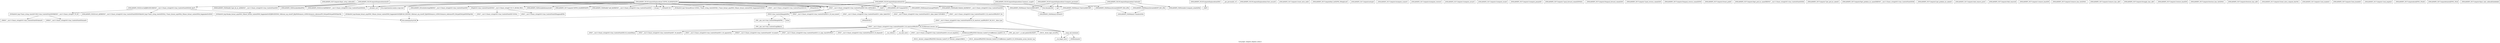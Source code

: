 digraph "Call graph: compute_displace_atom.ll" {
	label="Call graph: compute_displace_atom.ll";

	Node0x5648189d4fd0 [shape=record,label="{_ZN9LAMMPS_NS7Compute19pair_setup_callbackEii}"];
	Node0x564818a120a0 [shape=record,label="{_ZN9LAMMPS_NS19ComputeDisplaceAtomC2EPNS_6LAMMPSEiPPc}"];
	Node0x564818a120a0 -> Node0x5648189a18a0;
	Node0x564818a120a0 -> Node0x5648189a1f00;
	Node0x564818a120a0 -> Node0x564818a34bb0;
	Node0x564818a120a0 -> Node0x5648189a3270;
	Node0x564818a120a0 -> Node0x56481899df90;
	Node0x564818a120a0 -> Node0x5648189b6cc0;
	Node0x564818a120a0 -> Node0x56481899f3e0;
	Node0x564818a120a0 -> Node0x5648189a1650;
	Node0x564818a120a0 -> Node0x5648189a30c0;
	Node0x564818a120a0 -> Node0x56481899e020;
	Node0x564818a120a0 -> Node0x56481899f540;
	Node0x564818a120a0 -> Node0x564818a000c0;
	Node0x564818a120a0 -> Node0x5648189ae890;
	Node0x564818a120a0 -> Node0x5648189d17b0;
	Node0x564818a120a0 -> Node0x564818a04870;
	Node0x564818a120a0 -> Node0x564818a12010;
	Node0x564818a120a0 -> Node0x564818a3af70;
	Node0x564818a120a0 -> Node0x5648189a0010;
	Node0x564818a120a0 -> Node0x56481899f120;
	Node0x564818a120a0 -> Node0x564818a3acd0;
	Node0x564818a120a0 -> Node0x56481899e860;
	Node0x5648189bdad0 [shape=record,label="{_ZN9LAMMPS_NS6Memory7destroyIdEEvRPT_}"];
	Node0x5648189bdad0 -> Node0x5648189c2700;
	Node0x5648189b3420 [shape=record,label="{_ZN9LAMMPS_NS19ComputeDisplaceAtomD0Ev}"];
	Node0x5648189b3420 -> Node0x5648189c3f40;
	Node0x5648189a18a0 [shape=record,label="{_ZN9LAMMPS_NS7ComputeC2EPNS_6LAMMPSEiPPc}"];
	Node0x5648189b6cc0 [shape=record,label="{_ZN9LAMMPS_NS5Error3allERKNSt7__cxx1112basic_stringIcSt11char_traitsIcESaIcEEEiS8_}"];
	Node0x5648189a1f00 [shape=record,label="{_ZNSaIcEC1Ev}"];
	Node0x564818a34bb0 [shape=record,label="{_ZNSt7__cxx1112basic_stringIcSt11char_traitsIcESaIcEEC2IS3_EEPKcRKS3_}"];
	Node0x564818a34bb0 -> Node0x5648189a1a60;
	Node0x564818a34bb0 -> Node0x5648189f80e0;
	Node0x564818a34bb0 -> Node0x564818a12010;
	Node0x564818a34bb0 -> Node0x5648189b6c20;
	Node0x564818a34bb0 -> Node0x5648189ae1e0;
	Node0x564818a000c0 [shape=record,label="{_ZN3fmt6v9_lmp7vformatB5cxx11ENS0_17basic_string_viewIcEENS0_17basic_format_argsINS0_20basic_format_contextINS0_8appenderEcEEEE}"];
	Node0x564818a42a30 [shape=record,label="{__gxx_personality_v0}"];
	Node0x56481899f3e0 [shape=record,label="{_ZNSt7__cxx1112basic_stringIcSt11char_traitsIcESaIcEED1Ev}"];
	Node0x5648189a1650 [shape=record,label="{_ZNSaIcED1Ev}"];
	Node0x56481899f540 [shape=record,label="{strcmp}"];
	Node0x56481899e860 [shape=record,label="{_ZdaPv}"];
	Node0x564818a3af70 [shape=record,label="{_ZN9LAMMPS_NS5utils6strdupERKNSt7__cxx1112basic_stringIcSt11char_traitsIcESaIcEEE}"];
	Node0x564818a3acd0 [shape=record,label="{_ZN9LAMMPS_NS8Variable4findEPKc}"];
	Node0x56481899f120 [shape=record,label="{_ZN9LAMMPS_NS8Variable9atomstyleEi}"];
	Node0x5648189a0010 [shape=record,label="{_ZStplIcSt11char_traitsIcESaIcEENSt7__cxx1112basic_stringIT_T0_T1_EEOS8_PKS5_}"];
	Node0x5648189a0010 -> Node0x5648189b2a60;
	Node0x5648189a0010 -> Node0x5648189b56c0;
	Node0x56481899e020 [shape=record,label="{_ZN9LAMMPS_NS6Modify7add_fixERKNSt7__cxx1112basic_stringIcSt11char_traitsIcESaIcEEEi}"];
	Node0x5648189a30c0 [shape=record,label="{__dynamic_cast}"];
	Node0x56481899df90 [shape=record,label="{_ZN9LAMMPS_NS6Domain5unmapEPKdiPd}"];
	Node0x5648189a3270 [shape=record,label="{_ZN9LAMMPS_NS7ComputeD2Ev}"];
	Node0x5648189b8c90 [shape=record,label="{_ZN9LAMMPS_NS19ComputeDisplaceAtomD2Ev}"];
	Node0x5648189b8c90 -> Node0x5648189a1f00;
	Node0x5648189b8c90 -> Node0x564818a34bb0;
	Node0x5648189b8c90 -> Node0x5648189ba430;
	Node0x5648189b8c90 -> Node0x56481899f3e0;
	Node0x5648189b8c90 -> Node0x5648189a1650;
	Node0x5648189b8c90 -> Node0x56481899e860;
	Node0x5648189b8c90 -> Node0x5648189bacc0;
	Node0x5648189b8c90 -> Node0x5648189be970;
	Node0x5648189b8c90 -> Node0x5648189bdad0;
	Node0x5648189b8c90 -> Node0x5648189a3270;
	Node0x5648189ba430 [shape=record,label="{_ZN9LAMMPS_NS6Modify10delete_fixERKNSt7__cxx1112basic_stringIcSt11char_traitsIcESaIcEEE}"];
	Node0x5648189be970 [shape=record,label="{__clang_call_terminate}"];
	Node0x5648189be970 -> Node0x5648189bfae0;
	Node0x5648189be970 -> Node0x5648189c1b40;
	Node0x5648189bfae0 [shape=record,label="{__cxa_begin_catch}"];
	Node0x5648189c1b40 [shape=record,label="{_ZSt9terminatev}"];
	Node0x5648189bacc0 [shape=record,label="{_ZN9LAMMPS_NS6Memory7destroyIdEEvRPPT_}"];
	Node0x5648189bacc0 -> Node0x5648189c2700;
	Node0x5648189b3df0 [shape=record,label="{llvm.fmuladd.f64}"];
	Node0x5648189d5fd0 [shape=record,label="{sqrt}"];
	Node0x5648189d6d60 [shape=record,label="{_ZN9LAMMPS_NS19ComputeDisplaceAtom10set_arraysEi}"];
	Node0x5648189f7f90 [shape=record,label="{_ZN9LAMMPS_NS19ComputeDisplaceAtom7refreshEv}"];
	Node0x5648189f7f90 -> Node0x5648189bdad0;
	Node0x5648189f7f90 -> Node0x5648189d8fe0;
	Node0x5648189f7f90 -> Node0x5648189d9c20;
	Node0x5648189f7f90 -> Node0x56481899df90;
	Node0x5648189c3f40 [shape=record,label="{_ZdlPv}"];
	Node0x5648189c50c0 [shape=record,label="{_ZN9LAMMPS_NS19ComputeDisplaceAtom4initEv}"];
	Node0x5648189c50c0 -> Node0x5648189a1f00;
	Node0x5648189c50c0 -> Node0x564818a34bb0;
	Node0x5648189c50c0 -> Node0x5648189c85f0;
	Node0x5648189c50c0 -> Node0x5648189a30c0;
	Node0x5648189c50c0 -> Node0x56481899f3e0;
	Node0x5648189c50c0 -> Node0x5648189a1650;
	Node0x5648189c50c0 -> Node0x5648189b6cc0;
	Node0x5648189c50c0 -> Node0x564818a3acd0;
	Node0x5648189c50c0 -> Node0x564818a47b70;
	Node0x5648189c85f0 [shape=record,label="{_ZNK9LAMMPS_NS6Modify13get_fix_by_idERKNSt7__cxx1112basic_stringIcSt11char_traitsIcESaIcEEE}"];
	Node0x564818a47b70 [shape=record,label="{_ZN9LAMMPS_NS5Error3allIJRPcEEEvRKNSt7__cxx1112basic_stringIcSt11char_traitsIcESaIcEEEiSB_DpOT_}"];
	Node0x564818a47b70 -> Node0x564818a2e650;
	Node0x564818a47b70 -> Node0x5648189cb520;
	Node0x564818a47b70 -> Node0x5648189cfb30;
	Node0x5648189d3810 [shape=record,label="{_ZN9LAMMPS_NS19ComputeDisplaceAtom15compute_peratomEv}"];
	Node0x5648189d3810 -> Node0x5648189bacc0;
	Node0x5648189d3810 -> Node0x5648189d50c0;
	Node0x5648189d3810 -> Node0x5648189b3df0;
	Node0x5648189d3810 -> Node0x5648189d5fd0;
	Node0x5648189d50c0 [shape=record,label="{_ZN9LAMMPS_NS6Memory6createIdEEPPT_RS4_iiPKc}"];
	Node0x5648189d50c0 -> Node0x5648189d62e0;
	Node0x5648189d8fe0 [shape=record,label="{_ZN9LAMMPS_NS6Memory6createIdEEPT_RS3_iPKc}"];
	Node0x5648189d8fe0 -> Node0x5648189d62e0;
	Node0x5648189d9c20 [shape=record,label="{_ZN9LAMMPS_NS8Variable12compute_atomEiiPdii}"];
	Node0x5648189da840 [shape=record,label="{_ZN9LAMMPS_NS19ComputeDisplaceAtom12memory_usageEv}"];
	Node0x5648189da840 -> Node0x5648189b3df0;
	Node0x5648189daf10 [shape=record,label="{_ZN9LAMMPS_NS7Compute15reset_extra_dofEv}"];
	Node0x5648189dc6f0 [shape=record,label="{_ZN9LAMMPS_NS7Compute9init_listEiPNS_9NeighListE}"];
	Node0x5648189f5d90 [shape=record,label="{_ZN9LAMMPS_NS7Compute5setupEv}"];
	Node0x5648189e0760 [shape=record,label="{_ZN9LAMMPS_NS7Compute14compute_scalarEv}"];
	Node0x5648189e1240 [shape=record,label="{_ZN9LAMMPS_NS7Compute14compute_vectorEv}"];
	Node0x5648189e2790 [shape=record,label="{_ZN9LAMMPS_NS7Compute13compute_arrayEv}"];
	Node0x5648189e35b0 [shape=record,label="{_ZN9LAMMPS_NS7Compute13compute_localEv}"];
	Node0x5648189e5600 [shape=record,label="{_ZN9LAMMPS_NS7Compute15compute_pergridEv}"];
	Node0x5648189e63e0 [shape=record,label="{_ZN9LAMMPS_NS7Compute17pack_forward_commEiPiPdiS1_}"];
	Node0x5648189e7260 [shape=record,label="{_ZN9LAMMPS_NS7Compute19unpack_forward_commEiiPd}"];
	Node0x5648189f51e0 [shape=record,label="{_ZN9LAMMPS_NS7Compute17pack_reverse_commEiiPd}"];
	Node0x5648189e9d10 [shape=record,label="{_ZN9LAMMPS_NS7Compute19unpack_reverse_commEiPiPd}"];
	Node0x5648189ed7b0 [shape=record,label="{_ZN9LAMMPS_NS7Compute10reset_gridEv}"];
	Node0x5648189f4650 [shape=record,label="{_ZN9LAMMPS_NS7Compute16get_grid_by_nameERKNSt7__cxx1112basic_stringIcSt11char_traitsIcESaIcEEERi}"];
	Node0x5648189f82b0 [shape=record,label="{_ZN9LAMMPS_NS7Compute17get_grid_by_indexEi}"];
	Node0x5648189ffae0 [shape=record,label="{_ZN9LAMMPS_NS7Compute20get_griddata_by_nameEiRKNSt7__cxx1112basic_stringIcSt11char_traitsIcESaIcEEERi}"];
	Node0x564818a015d0 [shape=record,label="{_ZN9LAMMPS_NS7Compute21get_griddata_by_indexEi}"];
	Node0x564818a025a0 [shape=record,label="{_ZN9LAMMPS_NS7Compute14dof_remove_preEv}"];
	Node0x564818a028e0 [shape=record,label="{_ZN9LAMMPS_NS7Compute10dof_removeEi}"];
	Node0x564818a0e170 [shape=record,label="{_ZN9LAMMPS_NS7Compute11remove_biasEiPd}"];
	Node0x564818a0f120 [shape=record,label="{_ZN9LAMMPS_NS7Compute15remove_bias_thrEiPdS1_}"];
	Node0x564818a122f0 [shape=record,label="{_ZN9LAMMPS_NS7Compute15remove_bias_allEv}"];
	Node0x564818a13530 [shape=record,label="{_ZN9LAMMPS_NS7Compute16reapply_bias_allEv}"];
	Node0x564818a168b0 [shape=record,label="{_ZN9LAMMPS_NS7Compute12restore_biasEiPd}"];
	Node0x564818a17dc0 [shape=record,label="{_ZN9LAMMPS_NS7Compute16restore_bias_thrEiPdS1_}"];
	Node0x564818a19590 [shape=record,label="{_ZN9LAMMPS_NS7Compute16restore_bias_allEv}"];
	Node0x564818a1a360 [shape=record,label="{_ZN9LAMMPS_NS7Compute23reset_extra_compute_fixEPKc}"];
	Node0x564818a1bb00 [shape=record,label="{_ZN9LAMMPS_NS7Compute11lock_enableEv}"];
	Node0x564818a1d510 [shape=record,label="{_ZN9LAMMPS_NS7Compute12lock_disableEv}"];
	Node0x564818a1ea60 [shape=record,label="{_ZN9LAMMPS_NS7Compute11lock_lengthEv}"];
	Node0x564818a20120 [shape=record,label="{_ZN9LAMMPS_NS7Compute4lockEPNS_3FixEll}"];
	Node0x564818a23670 [shape=record,label="{_ZN9LAMMPS_NS7Compute6unlockEPNS_3FixE}"];
	Node0x5648189a1a60 [shape=record,label="{_ZNSt7__cxx1112basic_stringIcSt11char_traitsIcESaIcEE13_M_local_dataEv}"];
	Node0x5648189f80e0 [shape=record,label="{_ZNSt7__cxx1112basic_stringIcSt11char_traitsIcESaIcEE12_Alloc_hiderC1EPcRKS3_}"];
	Node0x564818a251e0 [shape=record,label="{_ZN9LAMMPS_NS7Compute19pair_tally_callbackEiiiidddddd}"];
	Node0x5648189b6c20 [shape=record,label="{_ZNSt7__cxx1112basic_stringIcSt11char_traitsIcESaIcEE12_M_constructIPKcEEvT_S8_}"];
	Node0x5648189b6c20 -> Node0x564818a27420;
	Node0x564818a12010 [shape=record,label="{_ZNSt11char_traitsIcE6lengthEPKc}"];
	Node0x564818a12010 -> Node0x564818a280c0;
	Node0x564818a12010 -> Node0x564818a28ff0;
	Node0x5648189ae1e0 [shape=record,label="{_ZNSt7__cxx1112basic_stringIcSt11char_traitsIcESaIcEE12_Alloc_hiderD2Ev}"];
	Node0x5648189ae1e0 -> Node0x564818a29bf0;
	Node0x564818a27420 [shape=record,label="{_ZNSt7__cxx1112basic_stringIcSt11char_traitsIcESaIcEE16_M_construct_auxIPKcEEvT_S8_St12__false_type}"];
	Node0x564818a27420 -> Node0x564818a27310;
	Node0x564818a27310 [shape=record,label="{_ZNSt7__cxx1112basic_stringIcSt11char_traitsIcESaIcEE12_M_constructIPKcEEvT_S8_St20forward_iterator_tag}"];
	Node0x564818a27310 -> Node0x564818a27c50;
	Node0x564818a27310 -> Node0x564818a2ba20;
	Node0x564818a27310 -> Node0x564818a2d2d0;
	Node0x564818a27310 -> Node0x5648189d6780;
	Node0x564818a27310 -> Node0x564818a34580;
	Node0x564818a27310 -> Node0x564818a34ef0;
	Node0x564818a27310 -> Node0x564818a35a20;
	Node0x564818a27310 -> Node0x5648189c7e90;
	Node0x564818a27310 -> Node0x5648189bfae0;
	Node0x564818a27310 -> Node0x5648189eb0f0;
	Node0x564818a27310 -> Node0x564818a13710;
	Node0x564818a27310 -> Node0x5648189d5c80;
	Node0x564818a27310 -> Node0x5648189d6900;
	Node0x564818a27310 -> Node0x5648189be970;
	Node0x564818a27c50 [shape=record,label="{_ZN9__gnu_cxx17__is_null_pointerIKcEEbPT_}"];
	Node0x564818a2ba20 [shape=record,label="{_ZSt19__throw_logic_errorPKc}"];
	Node0x564818a2d2d0 [shape=record,label="{_ZSt8distanceIPKcENSt15iterator_traitsIT_E15difference_typeES3_S3_}"];
	Node0x564818a2d2d0 -> Node0x564818a15a00;
	Node0x564818a2d2d0 -> Node0x564818a2e480;
	Node0x564818a34580 [shape=record,label="{_ZNSt7__cxx1112basic_stringIcSt11char_traitsIcESaIcEE7_M_dataEPc}"];
	Node0x5648189d6780 [shape=record,label="{_ZNSt7__cxx1112basic_stringIcSt11char_traitsIcESaIcEE9_M_createERmm}"];
	Node0x564818a34ef0 [shape=record,label="{_ZNSt7__cxx1112basic_stringIcSt11char_traitsIcESaIcEE11_M_capacityEm}"];
	Node0x5648189c7e90 [shape=record,label="{_ZNSt7__cxx1112basic_stringIcSt11char_traitsIcESaIcEE13_S_copy_charsEPcPKcS7_}"];
	Node0x564818a35a20 [shape=record,label="{_ZNKSt7__cxx1112basic_stringIcSt11char_traitsIcESaIcEE7_M_dataEv}"];
	Node0x5648189eb0f0 [shape=record,label="{_ZNSt7__cxx1112basic_stringIcSt11char_traitsIcESaIcEE10_M_disposeEv}"];
	Node0x564818a13710 [shape=record,label="{__cxa_rethrow}"];
	Node0x5648189d5c80 [shape=record,label="{__cxa_end_catch}"];
	Node0x5648189d6900 [shape=record,label="{_ZNSt7__cxx1112basic_stringIcSt11char_traitsIcESaIcEE13_M_set_lengthEm}"];
	Node0x564818a2e480 [shape=record,label="{_ZSt10__distanceIPKcENSt15iterator_traitsIT_E15difference_typeES3_S3_St26random_access_iterator_tag}"];
	Node0x564818a15a00 [shape=record,label="{_ZSt19__iterator_categoryIPKcENSt15iterator_traitsIT_E17iterator_categoryERKS3_}"];
	Node0x564818a280c0 [shape=record,label="{_ZN9__gnu_cxx11char_traitsIcE6lengthEPKc}"];
	Node0x564818a280c0 -> Node0x5648189df160;
	Node0x564818a28ff0 [shape=record,label="{strlen}"];
	Node0x5648189df160 [shape=record,label="{_ZN9__gnu_cxx11char_traitsIcE2eqERKcS3_}"];
	Node0x564818a29bf0 [shape=record,label="{_ZNSaIcED2Ev}"];
	Node0x5648189b2a60 [shape=record,label="{_ZNSt7__cxx1112basic_stringIcSt11char_traitsIcESaIcEE6appendEPKc}"];
	Node0x5648189b56c0 [shape=record,label="{_ZNSt7__cxx1112basic_stringIcSt11char_traitsIcESaIcEEC1EOS4_}"];
	Node0x5648189ae890 [shape=record,label="{_ZN3fmt6v9_lmp16make_format_argsINS0_20basic_format_contextINS0_8appenderEcEEJRPcS6_EEENS0_16format_arg_storeIT_JDpNSt9remove_cvINSt16remove_referenceIT0_E4typeEE4typeEEEEDpOSB_}"];
	Node0x5648189ae890 -> Node0x5648189d17b0;
	Node0x5648189d17b0 [shape=record,label="{llvm.memcpy.p0.p0.i64}"];
	Node0x5648189c2700 [shape=record,label="{_ZN9LAMMPS_NS6Memory5sfreeEPv}"];
	Node0x5648189cfb30 [shape=record,label="{_ZN9LAMMPS_NS5Error4_allERKNSt7__cxx1112basic_stringIcSt11char_traitsIcESaIcEEEiN3fmt6v9_lmp17basic_string_viewIcEENSA_17basic_format_argsINSA_20basic_format_contextINSA_8appenderEcEEEE}"];
	Node0x564818a2e650 [shape=record,label="{_ZN3fmt6v9_lmp17basic_string_viewIcEC2ISt11char_traitsIcESaIcEEERKNSt7__cxx1112basic_stringIcT_T0_EE}"];
	Node0x564818a2e650 -> Node0x564818a1b160;
	Node0x564818a2e650 -> Node0x5648189df2a0;
	Node0x5648189cb520 [shape=record,label="{_ZN3fmt6v9_lmp16make_format_argsINS0_20basic_format_contextINS0_8appenderEcEEJRPcEEENS0_16format_arg_storeIT_JDpNSt9remove_cvINSt16remove_referenceIT0_E4typeEE4typeEEEEDpOSB_}"];
	Node0x5648189cb520 -> Node0x5648189d17b0;
	Node0x564818a1b160 [shape=record,label="{_ZNKSt7__cxx1112basic_stringIcSt11char_traitsIcESaIcEE4dataEv}"];
	Node0x5648189df2a0 [shape=record,label="{_ZNKSt7__cxx1112basic_stringIcSt11char_traitsIcESaIcEE4sizeEv}"];
	Node0x5648189d62e0 [shape=record,label="{_ZN9LAMMPS_NS6Memory7smallocElPKc}"];
	Node0x564818a04870 [shape=record,label="{llvm.experimental.noalias.scope.decl}"];
}
